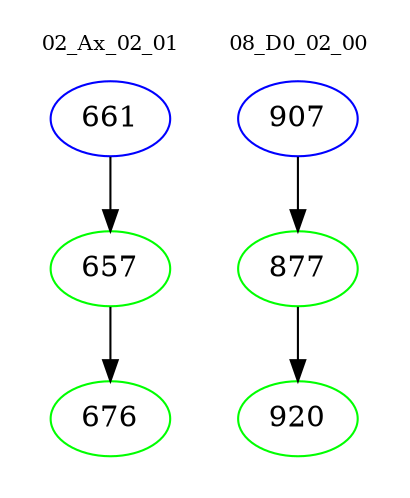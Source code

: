digraph{
subgraph cluster_0 {
color = white
label = "02_Ax_02_01";
fontsize=10;
T0_661 [label="661", color="blue"]
T0_661 -> T0_657 [color="black"]
T0_657 [label="657", color="green"]
T0_657 -> T0_676 [color="black"]
T0_676 [label="676", color="green"]
}
subgraph cluster_1 {
color = white
label = "08_D0_02_00";
fontsize=10;
T1_907 [label="907", color="blue"]
T1_907 -> T1_877 [color="black"]
T1_877 [label="877", color="green"]
T1_877 -> T1_920 [color="black"]
T1_920 [label="920", color="green"]
}
}
